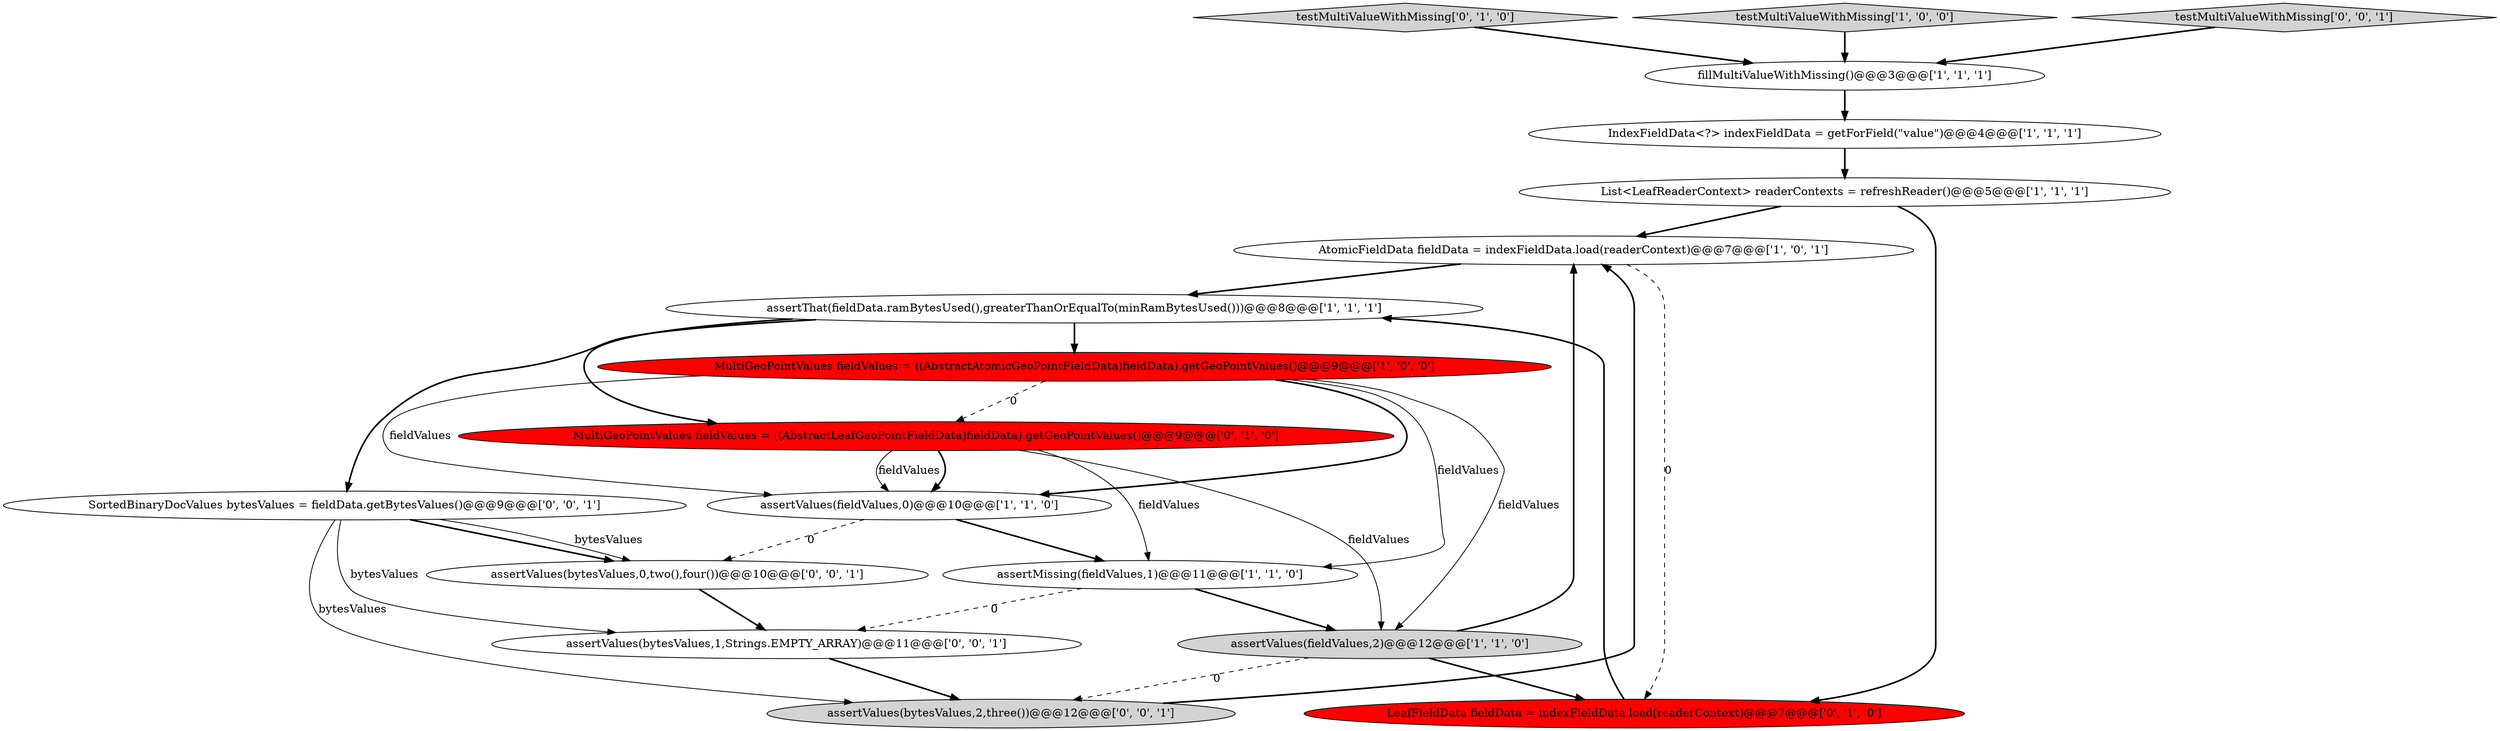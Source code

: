 digraph {
10 [style = filled, label = "testMultiValueWithMissing['0', '1', '0']", fillcolor = lightgray, shape = diamond image = "AAA0AAABBB2BBB"];
12 [style = filled, label = "MultiGeoPointValues fieldValues = ((AbstractLeafGeoPointFieldData)fieldData).getGeoPointValues()@@@9@@@['0', '1', '0']", fillcolor = red, shape = ellipse image = "AAA1AAABBB2BBB"];
2 [style = filled, label = "assertThat(fieldData.ramBytesUsed(),greaterThanOrEqualTo(minRamBytesUsed()))@@@8@@@['1', '1', '1']", fillcolor = white, shape = ellipse image = "AAA0AAABBB1BBB"];
1 [style = filled, label = "fillMultiValueWithMissing()@@@3@@@['1', '1', '1']", fillcolor = white, shape = ellipse image = "AAA0AAABBB1BBB"];
13 [style = filled, label = "SortedBinaryDocValues bytesValues = fieldData.getBytesValues()@@@9@@@['0', '0', '1']", fillcolor = white, shape = ellipse image = "AAA0AAABBB3BBB"];
9 [style = filled, label = "List<LeafReaderContext> readerContexts = refreshReader()@@@5@@@['1', '1', '1']", fillcolor = white, shape = ellipse image = "AAA0AAABBB1BBB"];
16 [style = filled, label = "assertValues(bytesValues,0,two(),four())@@@10@@@['0', '0', '1']", fillcolor = white, shape = ellipse image = "AAA0AAABBB3BBB"];
6 [style = filled, label = "AtomicFieldData fieldData = indexFieldData.load(readerContext)@@@7@@@['1', '0', '1']", fillcolor = white, shape = ellipse image = "AAA0AAABBB1BBB"];
7 [style = filled, label = "IndexFieldData<?> indexFieldData = getForField(\"value\")@@@4@@@['1', '1', '1']", fillcolor = white, shape = ellipse image = "AAA0AAABBB1BBB"];
14 [style = filled, label = "assertValues(bytesValues,1,Strings.EMPTY_ARRAY)@@@11@@@['0', '0', '1']", fillcolor = white, shape = ellipse image = "AAA0AAABBB3BBB"];
17 [style = filled, label = "assertValues(bytesValues,2,three())@@@12@@@['0', '0', '1']", fillcolor = lightgray, shape = ellipse image = "AAA0AAABBB3BBB"];
4 [style = filled, label = "testMultiValueWithMissing['1', '0', '0']", fillcolor = lightgray, shape = diamond image = "AAA0AAABBB1BBB"];
8 [style = filled, label = "MultiGeoPointValues fieldValues = ((AbstractAtomicGeoPointFieldData)fieldData).getGeoPointValues()@@@9@@@['1', '0', '0']", fillcolor = red, shape = ellipse image = "AAA1AAABBB1BBB"];
15 [style = filled, label = "testMultiValueWithMissing['0', '0', '1']", fillcolor = lightgray, shape = diamond image = "AAA0AAABBB3BBB"];
3 [style = filled, label = "assertMissing(fieldValues,1)@@@11@@@['1', '1', '0']", fillcolor = white, shape = ellipse image = "AAA0AAABBB1BBB"];
5 [style = filled, label = "assertValues(fieldValues,2)@@@12@@@['1', '1', '0']", fillcolor = lightgray, shape = ellipse image = "AAA0AAABBB1BBB"];
0 [style = filled, label = "assertValues(fieldValues,0)@@@10@@@['1', '1', '0']", fillcolor = white, shape = ellipse image = "AAA0AAABBB1BBB"];
11 [style = filled, label = "LeafFieldData fieldData = indexFieldData.load(readerContext)@@@7@@@['0', '1', '0']", fillcolor = red, shape = ellipse image = "AAA1AAABBB2BBB"];
0->3 [style = bold, label=""];
9->11 [style = bold, label=""];
17->6 [style = bold, label=""];
13->14 [style = solid, label="bytesValues"];
8->0 [style = solid, label="fieldValues"];
13->17 [style = solid, label="bytesValues"];
6->11 [style = dashed, label="0"];
0->16 [style = dashed, label="0"];
14->17 [style = bold, label=""];
8->12 [style = dashed, label="0"];
8->3 [style = solid, label="fieldValues"];
12->0 [style = bold, label=""];
1->7 [style = bold, label=""];
13->16 [style = bold, label=""];
11->2 [style = bold, label=""];
12->0 [style = solid, label="fieldValues"];
2->12 [style = bold, label=""];
9->6 [style = bold, label=""];
2->13 [style = bold, label=""];
6->2 [style = bold, label=""];
8->0 [style = bold, label=""];
7->9 [style = bold, label=""];
3->5 [style = bold, label=""];
13->16 [style = solid, label="bytesValues"];
5->17 [style = dashed, label="0"];
5->6 [style = bold, label=""];
8->5 [style = solid, label="fieldValues"];
12->5 [style = solid, label="fieldValues"];
16->14 [style = bold, label=""];
12->3 [style = solid, label="fieldValues"];
4->1 [style = bold, label=""];
5->11 [style = bold, label=""];
3->14 [style = dashed, label="0"];
10->1 [style = bold, label=""];
2->8 [style = bold, label=""];
15->1 [style = bold, label=""];
}
